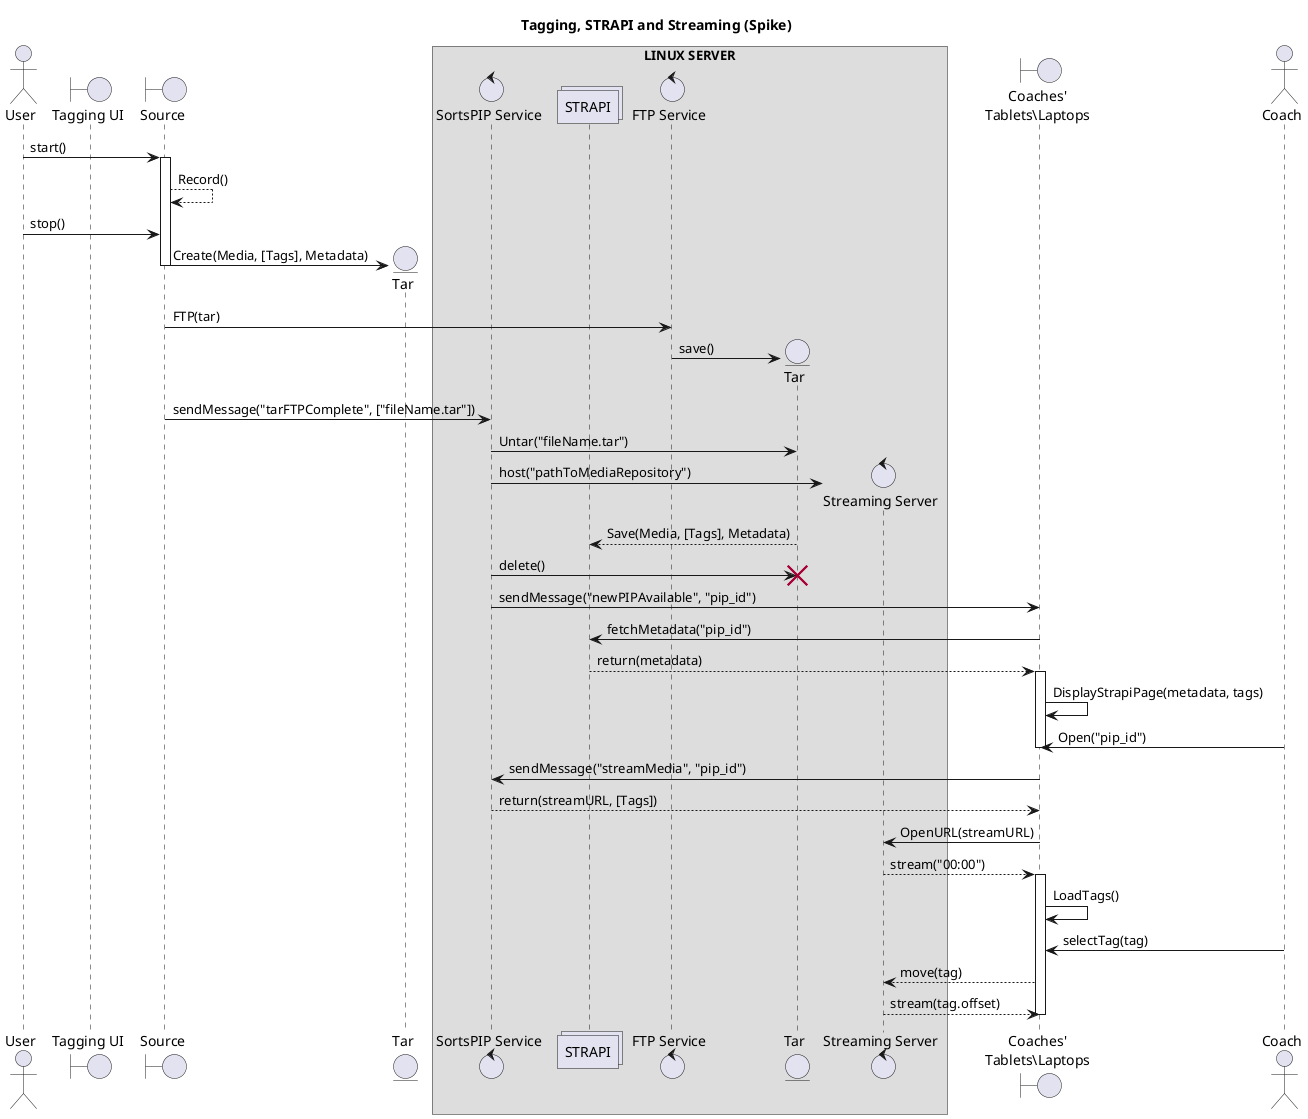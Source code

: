 @startuml STRAEMING_SPIKE 
title Tagging, STRAPI and Streaming (Spike)

actor "User" as usr
boundary "Tagging UI" as tag
boundary "Source" as src
    usr -> src: start()
  activate src
    src --> src: Record()
    usr -> src: stop()
    create entity Tar as tar
    src -> tar: Create(Media, [Tags], Metadata) 
box LINUX SERVER
    control "SortsPIP Service" as srv
    collections STRAPI as strapi
    control "FTP Service" as ftp
  deactivate src
    src -> ftp: FTP(tar)
    create entity Tar as tarUp
    ftp -> tarUp: save()
    src -> srv: sendMessage("tarFTPComplete", ["fileName.tar"])
    srv -> tarUp: Untar("fileName.tar")
    create control "Streaming Server" as strm
end box
srv -> strm: host("pathToMediaRepository")
tarUp --> strapi: Save(Media, [Tags], Metadata)
srv -> tarUp !!: delete()
destroy tarUp

boundary "Coaches'\nTablets\Laptops" as tab
srv -> tab: sendMessage("newPIPAvailable", "pip_id")
tab -> strapi: fetchMetadata("pip_id")
strapi --> tab: return(metadata)
activate tab
tab -> tab: DisplayStrapiPage(metadata, tags)
actor "Coach" as coach
coach -> tab: Open("pip_id")
deactivate tab
tab -> srv: sendMessage("streamMedia", "pip_id")
srv --> tab: return(streamURL, [Tags])
tab -> strm: OpenURL(streamURL)
strm --> tab: stream("00:00")
activate tab
tab -> tab: LoadTags()
coach -> tab: selectTag(tag)
tab --> strm: move(tag)
strm --> tab: stream(tag.offset)
deactivate tab 


@enduml